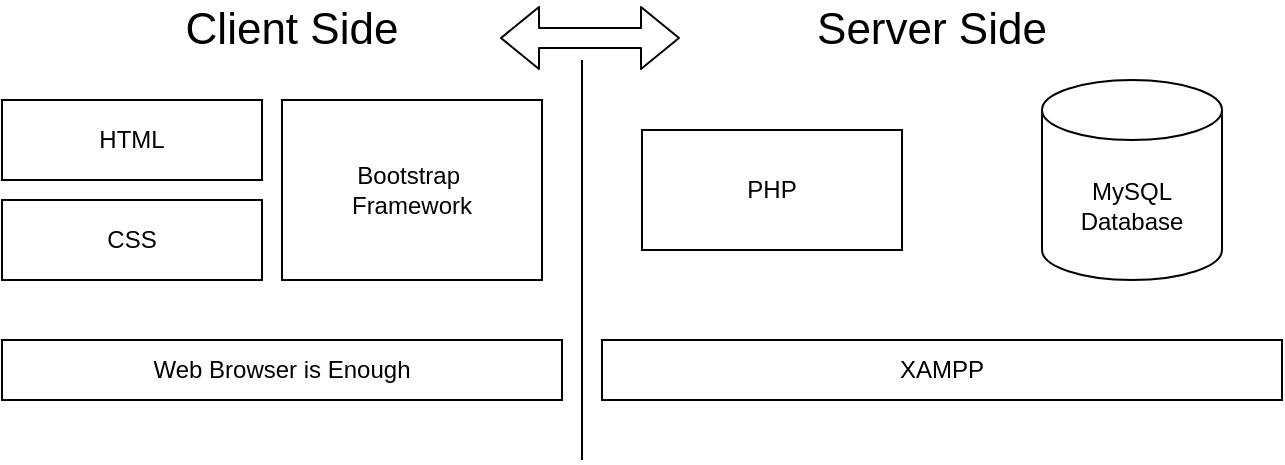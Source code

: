 <mxfile>
    <diagram id="CaSNAic-3B12HoyAMT_Y" name="Page-1">
        <mxGraphModel dx="809" dy="1571" grid="1" gridSize="10" guides="1" tooltips="1" connect="1" arrows="1" fold="1" page="1" pageScale="1" pageWidth="827" pageHeight="1169" math="0" shadow="0">
            <root>
                <mxCell id="0"/>
                <mxCell id="1" parent="0"/>
                <mxCell id="2" value="HTML" style="rounded=0;whiteSpace=wrap;html=1;" parent="1" vertex="1">
                    <mxGeometry x="120" y="30" width="130" height="40" as="geometry"/>
                </mxCell>
                <mxCell id="3" value="CSS" style="rounded=0;whiteSpace=wrap;html=1;" vertex="1" parent="1">
                    <mxGeometry x="120" y="80" width="130" height="40" as="geometry"/>
                </mxCell>
                <mxCell id="4" value="Bootstrap&amp;nbsp;&lt;br&gt;Framework" style="rounded=0;whiteSpace=wrap;html=1;" vertex="1" parent="1">
                    <mxGeometry x="260" y="30" width="130" height="90" as="geometry"/>
                </mxCell>
                <mxCell id="5" value="PHP" style="rounded=0;whiteSpace=wrap;html=1;" vertex="1" parent="1">
                    <mxGeometry x="440" y="45" width="130" height="60" as="geometry"/>
                </mxCell>
                <mxCell id="7" value="MySQL Database" style="shape=cylinder3;whiteSpace=wrap;html=1;boundedLbl=1;backgroundOutline=1;size=15;" vertex="1" parent="1">
                    <mxGeometry x="640" y="20" width="90" height="100" as="geometry"/>
                </mxCell>
                <mxCell id="8" value="XAMPP" style="rounded=0;whiteSpace=wrap;html=1;" vertex="1" parent="1">
                    <mxGeometry x="420" y="150" width="340" height="30" as="geometry"/>
                </mxCell>
                <mxCell id="9" value="Web Browser is Enough" style="rounded=0;whiteSpace=wrap;html=1;" vertex="1" parent="1">
                    <mxGeometry x="120" y="150" width="280" height="30" as="geometry"/>
                </mxCell>
                <mxCell id="10" value="" style="endArrow=none;html=1;" edge="1" parent="1">
                    <mxGeometry width="50" height="50" relative="1" as="geometry">
                        <mxPoint x="410" y="210" as="sourcePoint"/>
                        <mxPoint x="410" y="10" as="targetPoint"/>
                    </mxGeometry>
                </mxCell>
                <mxCell id="11" value="&lt;font style=&quot;font-size: 22px;&quot;&gt;Client Side&lt;/font&gt;" style="text;html=1;strokeColor=none;fillColor=none;align=center;verticalAlign=middle;whiteSpace=wrap;rounded=0;" vertex="1" parent="1">
                    <mxGeometry x="130" y="-20" width="270" height="30" as="geometry"/>
                </mxCell>
                <mxCell id="12" value="&lt;font style=&quot;font-size: 22px;&quot;&gt;Server Side&lt;/font&gt;" style="text;html=1;strokeColor=none;fillColor=none;align=center;verticalAlign=middle;whiteSpace=wrap;rounded=0;" vertex="1" parent="1">
                    <mxGeometry x="430" y="-20" width="310" height="30" as="geometry"/>
                </mxCell>
                <mxCell id="13" value="" style="shape=flexArrow;endArrow=classic;startArrow=classic;html=1;fontSize=22;" edge="1" parent="1">
                    <mxGeometry width="100" height="100" relative="1" as="geometry">
                        <mxPoint x="369" y="-1" as="sourcePoint"/>
                        <mxPoint x="459" y="-1" as="targetPoint"/>
                    </mxGeometry>
                </mxCell>
            </root>
        </mxGraphModel>
    </diagram>
</mxfile>